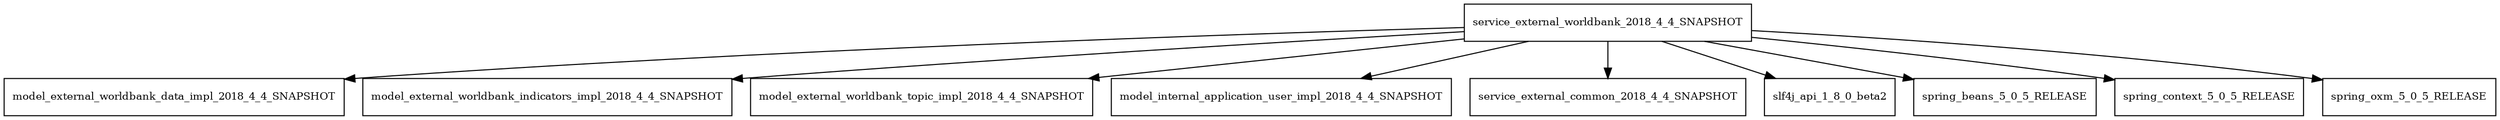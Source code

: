 digraph service_external_worldbank_2018_4_4_SNAPSHOT_dependencies {
  node [shape = box, fontsize=10.0];
  service_external_worldbank_2018_4_4_SNAPSHOT -> model_external_worldbank_data_impl_2018_4_4_SNAPSHOT;
  service_external_worldbank_2018_4_4_SNAPSHOT -> model_external_worldbank_indicators_impl_2018_4_4_SNAPSHOT;
  service_external_worldbank_2018_4_4_SNAPSHOT -> model_external_worldbank_topic_impl_2018_4_4_SNAPSHOT;
  service_external_worldbank_2018_4_4_SNAPSHOT -> model_internal_application_user_impl_2018_4_4_SNAPSHOT;
  service_external_worldbank_2018_4_4_SNAPSHOT -> service_external_common_2018_4_4_SNAPSHOT;
  service_external_worldbank_2018_4_4_SNAPSHOT -> slf4j_api_1_8_0_beta2;
  service_external_worldbank_2018_4_4_SNAPSHOT -> spring_beans_5_0_5_RELEASE;
  service_external_worldbank_2018_4_4_SNAPSHOT -> spring_context_5_0_5_RELEASE;
  service_external_worldbank_2018_4_4_SNAPSHOT -> spring_oxm_5_0_5_RELEASE;
}
